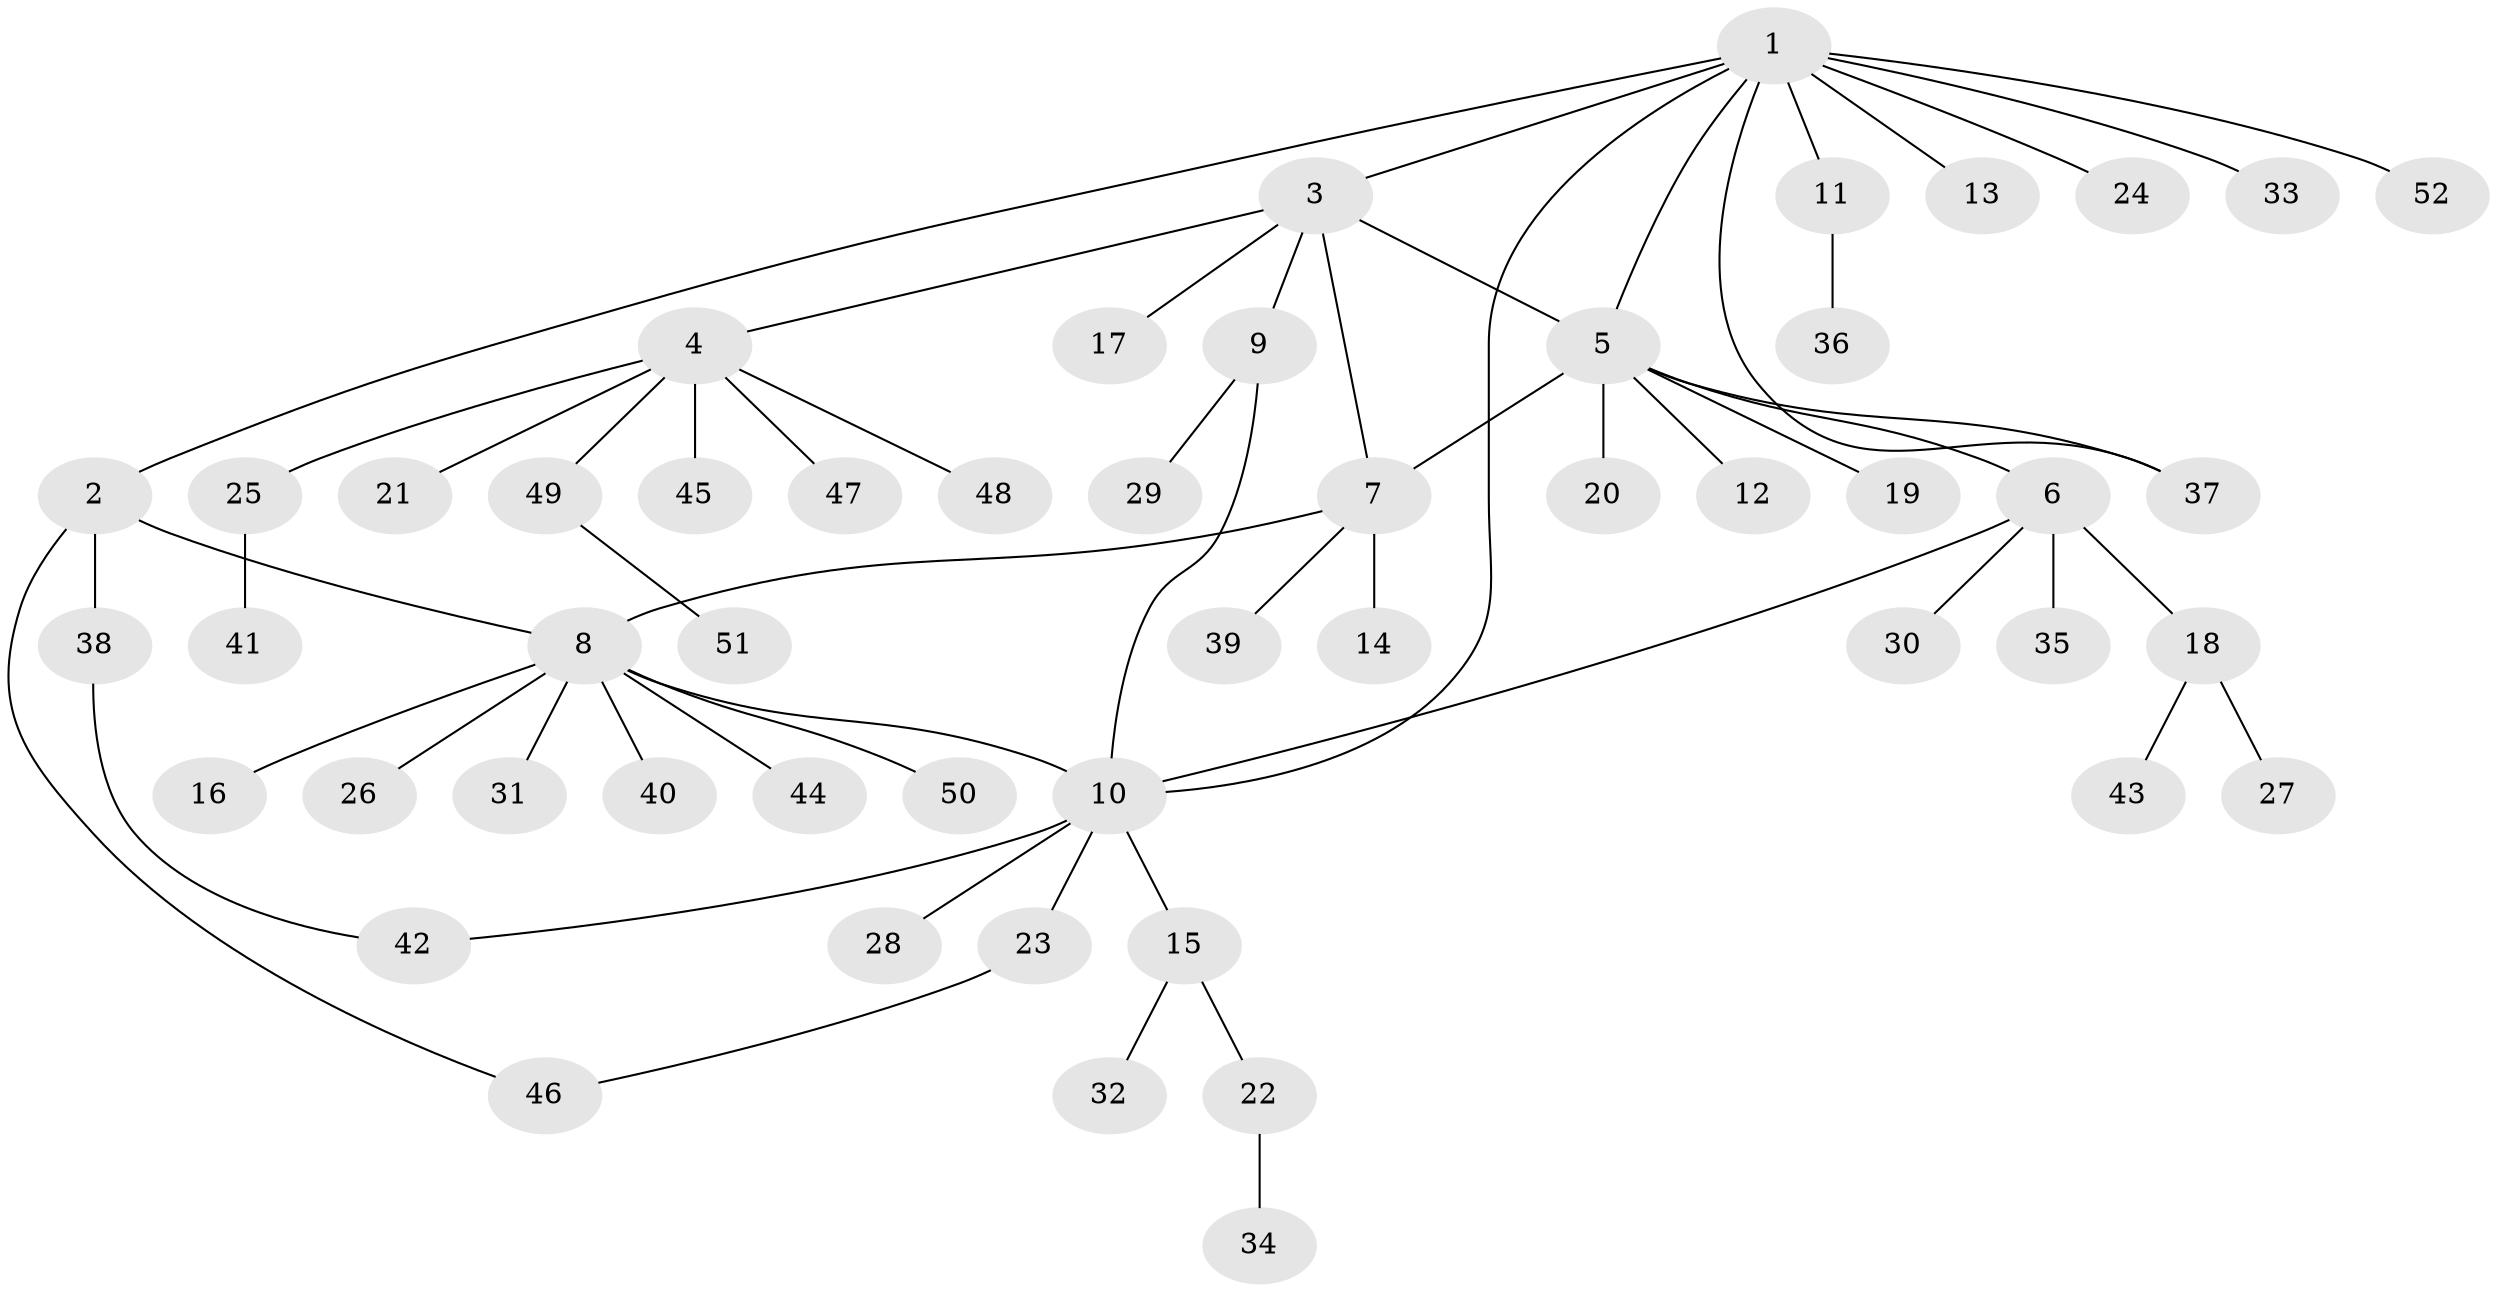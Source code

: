 // coarse degree distribution, {7: 0.09523809523809523, 4: 0.14285714285714285, 5: 0.09523809523809523, 3: 0.09523809523809523, 2: 0.19047619047619047, 1: 0.38095238095238093}
// Generated by graph-tools (version 1.1) at 2025/52/03/04/25 22:52:50]
// undirected, 52 vertices, 60 edges
graph export_dot {
  node [color=gray90,style=filled];
  1;
  2;
  3;
  4;
  5;
  6;
  7;
  8;
  9;
  10;
  11;
  12;
  13;
  14;
  15;
  16;
  17;
  18;
  19;
  20;
  21;
  22;
  23;
  24;
  25;
  26;
  27;
  28;
  29;
  30;
  31;
  32;
  33;
  34;
  35;
  36;
  37;
  38;
  39;
  40;
  41;
  42;
  43;
  44;
  45;
  46;
  47;
  48;
  49;
  50;
  51;
  52;
  1 -- 2;
  1 -- 3;
  1 -- 5;
  1 -- 10;
  1 -- 11;
  1 -- 13;
  1 -- 24;
  1 -- 33;
  1 -- 37;
  1 -- 52;
  2 -- 8;
  2 -- 38;
  2 -- 46;
  3 -- 4;
  3 -- 5;
  3 -- 7;
  3 -- 9;
  3 -- 17;
  4 -- 21;
  4 -- 25;
  4 -- 45;
  4 -- 47;
  4 -- 48;
  4 -- 49;
  5 -- 6;
  5 -- 7;
  5 -- 12;
  5 -- 19;
  5 -- 20;
  5 -- 37;
  6 -- 10;
  6 -- 18;
  6 -- 30;
  6 -- 35;
  7 -- 8;
  7 -- 14;
  7 -- 39;
  8 -- 10;
  8 -- 16;
  8 -- 26;
  8 -- 31;
  8 -- 40;
  8 -- 44;
  8 -- 50;
  9 -- 10;
  9 -- 29;
  10 -- 15;
  10 -- 23;
  10 -- 28;
  10 -- 42;
  11 -- 36;
  15 -- 22;
  15 -- 32;
  18 -- 27;
  18 -- 43;
  22 -- 34;
  23 -- 46;
  25 -- 41;
  38 -- 42;
  49 -- 51;
}
